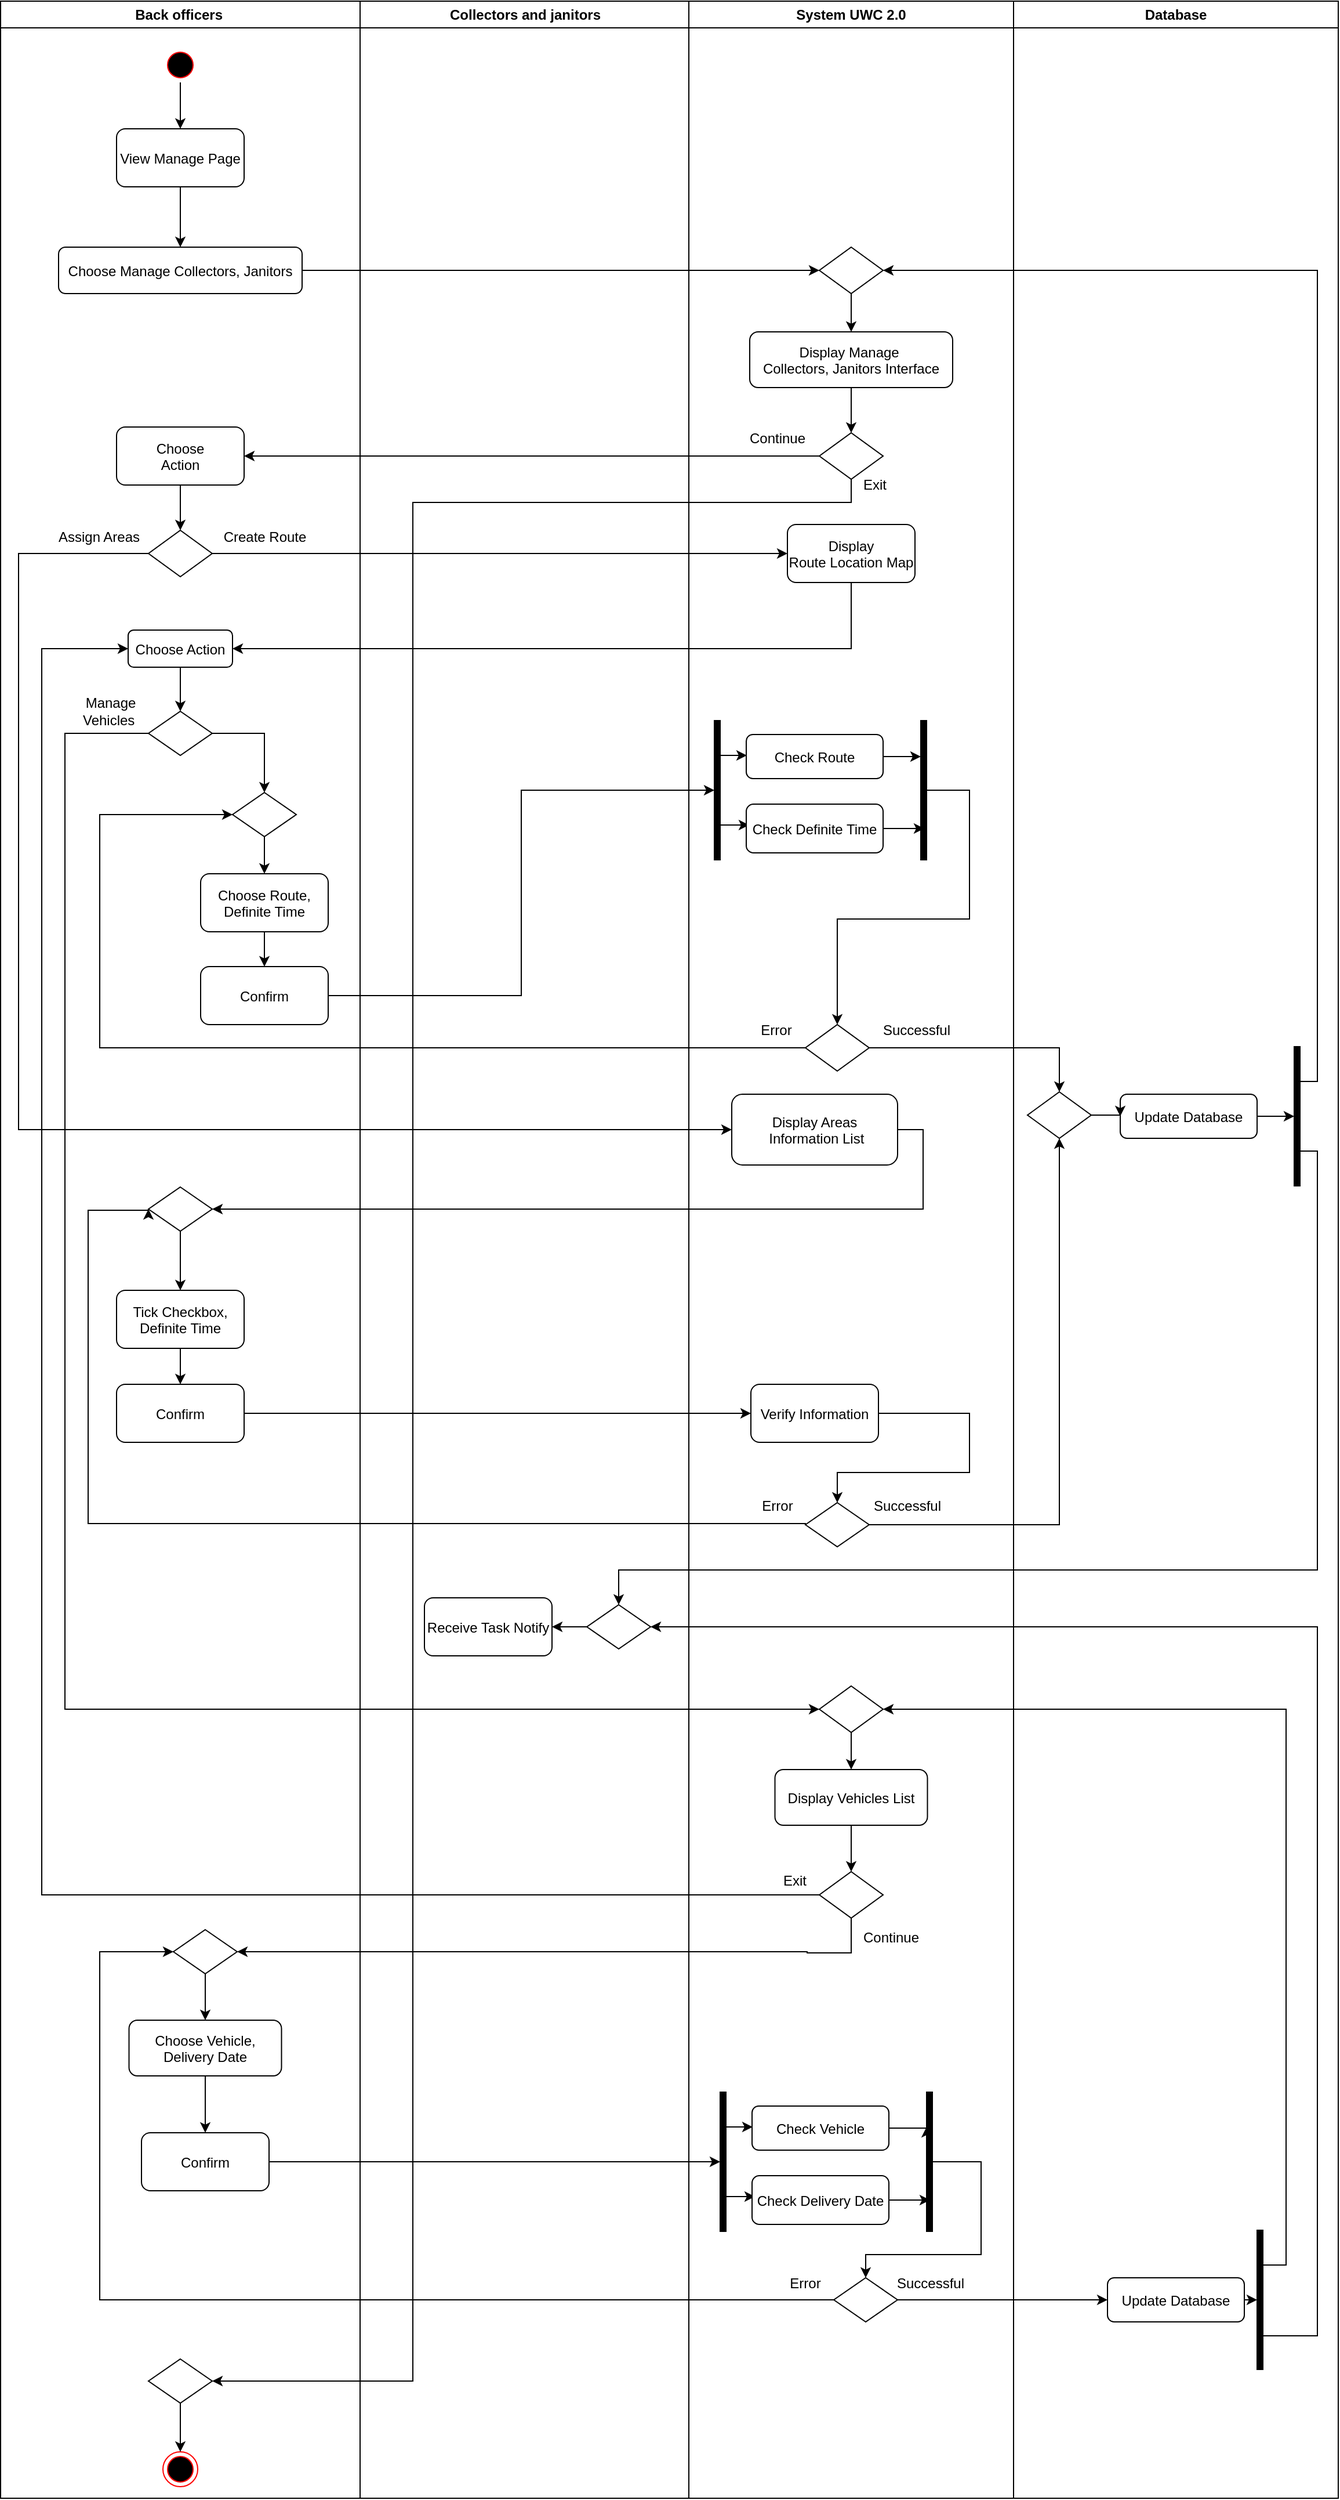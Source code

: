 <mxfile version="20.5.3" type="github">
  <diagram name="Page-1" id="e7e014a7-5840-1c2e-5031-d8a46d1fe8dd">
    <mxGraphModel dx="1354" dy="726" grid="1" gridSize="10" guides="1" tooltips="1" connect="1" arrows="1" fold="1" page="1" pageScale="1" pageWidth="1169" pageHeight="826" background="none" math="0" shadow="0">
      <root>
        <mxCell id="0" />
        <mxCell id="1" parent="0" />
        <mxCell id="2" value="Back officers " style="swimlane;whiteSpace=wrap" parent="1" vertex="1">
          <mxGeometry x="134.5" y="128" width="310" height="2152" as="geometry" />
        </mxCell>
        <mxCell id="rlBSqn4vm4IBlQh9q27B-58" style="edgeStyle=orthogonalEdgeStyle;rounded=0;orthogonalLoop=1;jettySize=auto;html=1;exitX=0.5;exitY=1;exitDx=0;exitDy=0;entryX=0.5;entryY=0;entryDx=0;entryDy=0;" parent="2" source="5" target="7" edge="1">
          <mxGeometry relative="1" as="geometry" />
        </mxCell>
        <mxCell id="5" value="" style="ellipse;shape=startState;fillColor=#000000;strokeColor=#ff0000;" parent="2" vertex="1">
          <mxGeometry x="140" y="40" width="30" height="30" as="geometry" />
        </mxCell>
        <mxCell id="rlBSqn4vm4IBlQh9q27B-235" style="edgeStyle=orthogonalEdgeStyle;rounded=0;orthogonalLoop=1;jettySize=auto;html=1;exitX=0.5;exitY=1;exitDx=0;exitDy=0;" parent="2" source="7" target="rlBSqn4vm4IBlQh9q27B-234" edge="1">
          <mxGeometry relative="1" as="geometry" />
        </mxCell>
        <mxCell id="7" value="View Manage Page" style="fontStyle=0;rounded=1;" parent="2" vertex="1">
          <mxGeometry x="100" y="110" width="110" height="50" as="geometry" />
        </mxCell>
        <mxCell id="rlBSqn4vm4IBlQh9q27B-78" style="edgeStyle=orthogonalEdgeStyle;rounded=0;orthogonalLoop=1;jettySize=auto;html=1;exitX=0.5;exitY=1;exitDx=0;exitDy=0;entryX=0.5;entryY=0;entryDx=0;entryDy=0;" parent="2" source="rlBSqn4vm4IBlQh9q27B-71" target="rlBSqn4vm4IBlQh9q27B-77" edge="1">
          <mxGeometry relative="1" as="geometry" />
        </mxCell>
        <mxCell id="rlBSqn4vm4IBlQh9q27B-71" value="Choose&#xa;Action" style="rounded=1;" parent="2" vertex="1">
          <mxGeometry x="100" y="367" width="110" height="50" as="geometry" />
        </mxCell>
        <mxCell id="rlBSqn4vm4IBlQh9q27B-77" value="" style="rhombus;" parent="2" vertex="1">
          <mxGeometry x="127.5" y="456" width="55" height="40" as="geometry" />
        </mxCell>
        <mxCell id="rlBSqn4vm4IBlQh9q27B-200" style="edgeStyle=orthogonalEdgeStyle;rounded=0;orthogonalLoop=1;jettySize=auto;html=1;exitX=0.5;exitY=1;exitDx=0;exitDy=0;entryX=0.5;entryY=0;entryDx=0;entryDy=0;" parent="2" source="rlBSqn4vm4IBlQh9q27B-83" target="rlBSqn4vm4IBlQh9q27B-196" edge="1">
          <mxGeometry relative="1" as="geometry" />
        </mxCell>
        <mxCell id="rlBSqn4vm4IBlQh9q27B-83" value="Choose Route, &#xa;Definite Time" style="rounded=1;" parent="2" vertex="1">
          <mxGeometry x="172.5" y="752" width="110" height="50" as="geometry" />
        </mxCell>
        <mxCell id="rlBSqn4vm4IBlQh9q27B-163" value="Assign Areas" style="text;html=1;align=center;verticalAlign=middle;resizable=0;points=[];autosize=1;strokeColor=none;fillColor=none;" parent="2" vertex="1">
          <mxGeometry x="39" y="447" width="90" height="30" as="geometry" />
        </mxCell>
        <mxCell id="rlBSqn4vm4IBlQh9q27B-166" style="edgeStyle=orthogonalEdgeStyle;rounded=0;orthogonalLoop=1;jettySize=auto;html=1;exitX=0.5;exitY=1;exitDx=0;exitDy=0;entryX=0.5;entryY=0;entryDx=0;entryDy=0;" parent="2" source="rlBSqn4vm4IBlQh9q27B-165" target="rlBSqn4vm4IBlQh9q27B-83" edge="1">
          <mxGeometry relative="1" as="geometry" />
        </mxCell>
        <mxCell id="rlBSqn4vm4IBlQh9q27B-165" value="" style="rhombus;" parent="2" vertex="1">
          <mxGeometry x="200" y="682" width="55" height="38" as="geometry" />
        </mxCell>
        <mxCell id="rlBSqn4vm4IBlQh9q27B-194" style="edgeStyle=orthogonalEdgeStyle;rounded=0;orthogonalLoop=1;jettySize=auto;html=1;exitX=0.5;exitY=1;exitDx=0;exitDy=0;entryX=0.5;entryY=0;entryDx=0;entryDy=0;" parent="2" source="rlBSqn4vm4IBlQh9q27B-180" target="rlBSqn4vm4IBlQh9q27B-193" edge="1">
          <mxGeometry relative="1" as="geometry" />
        </mxCell>
        <mxCell id="rlBSqn4vm4IBlQh9q27B-180" value="Tick Checkbox,&#xa;Definite Time" style="rounded=1;" parent="2" vertex="1">
          <mxGeometry x="100" y="1111" width="110" height="50" as="geometry" />
        </mxCell>
        <mxCell id="rlBSqn4vm4IBlQh9q27B-192" style="edgeStyle=orthogonalEdgeStyle;rounded=0;orthogonalLoop=1;jettySize=auto;html=1;exitX=0.5;exitY=1;exitDx=0;exitDy=0;entryX=0.5;entryY=0;entryDx=0;entryDy=0;" parent="2" source="rlBSqn4vm4IBlQh9q27B-188" target="rlBSqn4vm4IBlQh9q27B-180" edge="1">
          <mxGeometry relative="1" as="geometry" />
        </mxCell>
        <mxCell id="rlBSqn4vm4IBlQh9q27B-188" value="" style="rhombus;" parent="2" vertex="1">
          <mxGeometry x="127.5" y="1022" width="55" height="38" as="geometry" />
        </mxCell>
        <mxCell id="rlBSqn4vm4IBlQh9q27B-82" value="Create Route" style="text;html=1;align=center;verticalAlign=middle;resizable=0;points=[];autosize=1;strokeColor=none;fillColor=none;" parent="2" vertex="1">
          <mxGeometry x="182.5" y="447" width="90" height="30" as="geometry" />
        </mxCell>
        <mxCell id="rlBSqn4vm4IBlQh9q27B-193" value="Confirm" style="rounded=1;" parent="2" vertex="1">
          <mxGeometry x="100" y="1192" width="110" height="50" as="geometry" />
        </mxCell>
        <mxCell id="rlBSqn4vm4IBlQh9q27B-196" value="Confirm" style="rounded=1;" parent="2" vertex="1">
          <mxGeometry x="172.5" y="832" width="110" height="50" as="geometry" />
        </mxCell>
        <mxCell id="rlBSqn4vm4IBlQh9q27B-234" value="Choose Manage Collectors, Janitors" style="fontStyle=0;rounded=1;strokeColor=#000000;fillColor=#FFFFFF;align=center;" parent="2" vertex="1">
          <mxGeometry x="50" y="212" width="210" height="40" as="geometry" />
        </mxCell>
        <mxCell id="rlBSqn4vm4IBlQh9q27B-249" value="&amp;nbsp;Manage&amp;nbsp;&lt;br style=&quot;padding: 0px; margin: 0px;&quot;&gt;Vehicles&amp;nbsp;" style="text;html=1;align=center;verticalAlign=middle;resizable=0;points=[];autosize=1;strokeColor=none;fillColor=none;" parent="2" vertex="1">
          <mxGeometry x="59" y="592" width="70" height="40" as="geometry" />
        </mxCell>
        <mxCell id="rlBSqn4vm4IBlQh9q27B-261" style="edgeStyle=orthogonalEdgeStyle;rounded=0;orthogonalLoop=1;jettySize=auto;html=1;exitX=0.5;exitY=1;exitDx=0;exitDy=0;entryX=0.5;entryY=0;entryDx=0;entryDy=0;" parent="2" source="rlBSqn4vm4IBlQh9q27B-259" target="rlBSqn4vm4IBlQh9q27B-262" edge="1">
          <mxGeometry relative="1" as="geometry">
            <mxPoint x="166.962" y="1893.027" as="targetPoint" />
          </mxGeometry>
        </mxCell>
        <mxCell id="rlBSqn4vm4IBlQh9q27B-259" value="" style="rhombus;" parent="2" vertex="1">
          <mxGeometry x="149" y="1662" width="55" height="38" as="geometry" />
        </mxCell>
        <mxCell id="rlBSqn4vm4IBlQh9q27B-262" value="Choose Vehicle, &#xa;Delivery Date" style="rounded=1;strokeColor=#000000;fillColor=#FFFFFF;" parent="2" vertex="1">
          <mxGeometry x="110.75" y="1740" width="131.5" height="48" as="geometry" />
        </mxCell>
        <mxCell id="rlBSqn4vm4IBlQh9q27B-45" value="" style="ellipse;shape=endState;fillColor=#000000;strokeColor=#ff0000" parent="2" vertex="1">
          <mxGeometry x="140" y="2112" width="30" height="30" as="geometry" />
        </mxCell>
        <mxCell id="rlBSqn4vm4IBlQh9q27B-294" style="edgeStyle=orthogonalEdgeStyle;rounded=0;orthogonalLoop=1;jettySize=auto;html=1;exitX=0.5;exitY=1;exitDx=0;exitDy=0;entryX=0.5;entryY=0;entryDx=0;entryDy=0;" parent="2" source="rlBSqn4vm4IBlQh9q27B-291" target="rlBSqn4vm4IBlQh9q27B-45" edge="1">
          <mxGeometry relative="1" as="geometry" />
        </mxCell>
        <mxCell id="rlBSqn4vm4IBlQh9q27B-291" value="" style="rhombus;" parent="2" vertex="1">
          <mxGeometry x="127.5" y="2032" width="55" height="38" as="geometry" />
        </mxCell>
        <mxCell id="nLFvgQ4g275rdtvkvqvI-38" value="Confirm" style="rounded=1;" parent="2" vertex="1">
          <mxGeometry x="121.5" y="1837" width="110" height="50" as="geometry" />
        </mxCell>
        <mxCell id="nLFvgQ4g275rdtvkvqvI-39" value="" style="endArrow=classic;html=1;exitX=0.5;exitY=1;exitDx=0;exitDy=0;entryX=0.5;entryY=0;entryDx=0;entryDy=0;" parent="2" source="rlBSqn4vm4IBlQh9q27B-262" target="nLFvgQ4g275rdtvkvqvI-38" edge="1">
          <mxGeometry width="50" height="50" relative="1" as="geometry">
            <mxPoint x="565.5" y="1832" as="sourcePoint" />
            <mxPoint x="615.5" y="1782" as="targetPoint" />
          </mxGeometry>
        </mxCell>
        <mxCell id="c1iucTl4LM4oRWv0uUaR-33" value="Choose Action" style="rounded=1;" vertex="1" parent="2">
          <mxGeometry x="110" y="542" width="90" height="32" as="geometry" />
        </mxCell>
        <mxCell id="c1iucTl4LM4oRWv0uUaR-34" value="" style="rhombus;" vertex="1" parent="2">
          <mxGeometry x="127.5" y="612" width="55" height="38" as="geometry" />
        </mxCell>
        <mxCell id="c1iucTl4LM4oRWv0uUaR-35" style="edgeStyle=orthogonalEdgeStyle;rounded=0;orthogonalLoop=1;jettySize=auto;html=1;exitX=0.5;exitY=1;exitDx=0;exitDy=0;entryX=0.5;entryY=0;entryDx=0;entryDy=0;" edge="1" parent="2" source="c1iucTl4LM4oRWv0uUaR-33" target="c1iucTl4LM4oRWv0uUaR-34">
          <mxGeometry relative="1" as="geometry">
            <mxPoint x="743.5" y="511" as="sourcePoint" />
            <mxPoint x="210" y="558.0" as="targetPoint" />
          </mxGeometry>
        </mxCell>
        <mxCell id="c1iucTl4LM4oRWv0uUaR-36" style="edgeStyle=orthogonalEdgeStyle;rounded=0;orthogonalLoop=1;jettySize=auto;html=1;exitX=1;exitY=0.5;exitDx=0;exitDy=0;entryX=0.5;entryY=0;entryDx=0;entryDy=0;" edge="1" parent="2" source="c1iucTl4LM4oRWv0uUaR-34" target="rlBSqn4vm4IBlQh9q27B-165">
          <mxGeometry relative="1" as="geometry">
            <mxPoint x="165" y="574.0" as="sourcePoint" />
            <mxPoint x="165" y="622" as="targetPoint" />
            <Array as="points">
              <mxPoint x="228" y="631" />
            </Array>
          </mxGeometry>
        </mxCell>
        <mxCell id="3" value="Collectors and janitors" style="swimlane;whiteSpace=wrap;startSize=23;" parent="1" vertex="1">
          <mxGeometry x="444.5" y="128" width="283.5" height="2152" as="geometry" />
        </mxCell>
        <mxCell id="rlBSqn4vm4IBlQh9q27B-186" value="Receive Task Notify" style="rounded=1;" parent="3" vertex="1">
          <mxGeometry x="55.5" y="1376" width="110" height="50" as="geometry" />
        </mxCell>
        <mxCell id="rlBSqn4vm4IBlQh9q27B-288" style="edgeStyle=orthogonalEdgeStyle;rounded=0;orthogonalLoop=1;jettySize=auto;html=1;exitX=0;exitY=0.5;exitDx=0;exitDy=0;entryX=1;entryY=0.5;entryDx=0;entryDy=0;" parent="3" source="rlBSqn4vm4IBlQh9q27B-285" target="rlBSqn4vm4IBlQh9q27B-186" edge="1">
          <mxGeometry relative="1" as="geometry" />
        </mxCell>
        <mxCell id="rlBSqn4vm4IBlQh9q27B-285" value="" style="rhombus;" parent="3" vertex="1">
          <mxGeometry x="195.5" y="1382" width="55" height="38" as="geometry" />
        </mxCell>
        <mxCell id="4" value="System UWC 2.0" style="swimlane;whiteSpace=wrap;startSize=23;" parent="1" vertex="1">
          <mxGeometry x="728" y="128" width="280" height="2152" as="geometry">
            <mxRectangle x="724.5" y="128" width="90" height="30" as="alternateBounds" />
          </mxGeometry>
        </mxCell>
        <mxCell id="rlBSqn4vm4IBlQh9q27B-53" style="edgeStyle=orthogonalEdgeStyle;rounded=0;orthogonalLoop=1;jettySize=auto;html=1;exitX=0.5;exitY=1;exitDx=0;exitDy=0;entryX=0.5;entryY=0;entryDx=0;entryDy=0;" parent="4" source="21" target="33" edge="1">
          <mxGeometry relative="1" as="geometry">
            <mxPoint x="162" y="202" as="targetPoint" />
          </mxGeometry>
        </mxCell>
        <mxCell id="21" value="" style="rhombus;" parent="4" vertex="1">
          <mxGeometry x="112.5" y="212" width="55" height="40" as="geometry" />
        </mxCell>
        <mxCell id="rlBSqn4vm4IBlQh9q27B-55" style="edgeStyle=orthogonalEdgeStyle;rounded=0;orthogonalLoop=1;jettySize=auto;html=1;exitX=0.5;exitY=1;exitDx=0;exitDy=0;entryX=0.5;entryY=0;entryDx=0;entryDy=0;" parent="4" source="33" target="rlBSqn4vm4IBlQh9q27B-52" edge="1">
          <mxGeometry relative="1" as="geometry">
            <mxPoint x="222" y="362" as="targetPoint" />
          </mxGeometry>
        </mxCell>
        <mxCell id="rlBSqn4vm4IBlQh9q27B-52" value="" style="rhombus;" parent="4" vertex="1">
          <mxGeometry x="112.5" y="372" width="55" height="40" as="geometry" />
        </mxCell>
        <mxCell id="rlBSqn4vm4IBlQh9q27B-79" value="Display &#xa;Route Location Map" style="rounded=1;" parent="4" vertex="1">
          <mxGeometry x="85" y="451" width="110" height="50" as="geometry" />
        </mxCell>
        <mxCell id="rlBSqn4vm4IBlQh9q27B-91" value="" style="rhombus;" parent="4" vertex="1">
          <mxGeometry x="100.5" y="882" width="55" height="40" as="geometry" />
        </mxCell>
        <mxCell id="rlBSqn4vm4IBlQh9q27B-111" style="edgeStyle=orthogonalEdgeStyle;rounded=0;orthogonalLoop=1;jettySize=auto;html=1;exitX=1;exitY=0.75;exitDx=0;exitDy=0;" parent="4" source="rlBSqn4vm4IBlQh9q27B-92" edge="1">
          <mxGeometry relative="1" as="geometry">
            <mxPoint x="52" y="710" as="targetPoint" />
          </mxGeometry>
        </mxCell>
        <mxCell id="rlBSqn4vm4IBlQh9q27B-115" style="edgeStyle=orthogonalEdgeStyle;rounded=0;orthogonalLoop=1;jettySize=auto;html=1;exitX=0;exitY=0.25;exitDx=0;exitDy=0;" parent="4" source="rlBSqn4vm4IBlQh9q27B-92" edge="1">
          <mxGeometry relative="1" as="geometry">
            <mxPoint x="50" y="650" as="targetPoint" />
          </mxGeometry>
        </mxCell>
        <mxCell id="rlBSqn4vm4IBlQh9q27B-92" value="" style="whiteSpace=wrap;strokeColor=#000000;fillColor=#000000;" parent="4" vertex="1">
          <mxGeometry x="22" y="620" width="5" height="120" as="geometry" />
        </mxCell>
        <mxCell id="rlBSqn4vm4IBlQh9q27B-133" style="edgeStyle=orthogonalEdgeStyle;rounded=0;orthogonalLoop=1;jettySize=auto;html=1;exitX=1;exitY=0.5;exitDx=0;exitDy=0;entryX=0;entryY=0.25;entryDx=0;entryDy=0;" parent="4" source="rlBSqn4vm4IBlQh9q27B-96" target="rlBSqn4vm4IBlQh9q27B-132" edge="1">
          <mxGeometry relative="1" as="geometry" />
        </mxCell>
        <mxCell id="rlBSqn4vm4IBlQh9q27B-96" value="Check Route" style="rounded=1;" parent="4" vertex="1">
          <mxGeometry x="49.5" y="632" width="118" height="38" as="geometry" />
        </mxCell>
        <mxCell id="rlBSqn4vm4IBlQh9q27B-139" style="edgeStyle=none;rounded=0;orthogonalLoop=1;jettySize=auto;html=1;exitX=1;exitY=0.5;exitDx=0;exitDy=0;" parent="4" source="rlBSqn4vm4IBlQh9q27B-97" edge="1">
          <mxGeometry relative="1" as="geometry">
            <mxPoint x="133" y="713" as="targetPoint" />
          </mxGeometry>
        </mxCell>
        <mxCell id="rlBSqn4vm4IBlQh9q27B-141" style="edgeStyle=none;rounded=0;orthogonalLoop=1;jettySize=auto;html=1;exitX=1;exitY=0.5;exitDx=0;exitDy=0;" parent="4" source="rlBSqn4vm4IBlQh9q27B-97" edge="1">
          <mxGeometry relative="1" as="geometry">
            <mxPoint x="123" y="713" as="targetPoint" />
          </mxGeometry>
        </mxCell>
        <mxCell id="rlBSqn4vm4IBlQh9q27B-143" style="edgeStyle=none;rounded=0;orthogonalLoop=1;jettySize=auto;html=1;exitX=1;exitY=0.5;exitDx=0;exitDy=0;" parent="4" source="rlBSqn4vm4IBlQh9q27B-97" edge="1">
          <mxGeometry relative="1" as="geometry">
            <mxPoint x="133" y="713" as="targetPoint" />
          </mxGeometry>
        </mxCell>
        <mxCell id="rlBSqn4vm4IBlQh9q27B-144" style="edgeStyle=none;rounded=0;orthogonalLoop=1;jettySize=auto;html=1;exitX=1;exitY=0.5;exitDx=0;exitDy=0;" parent="4" source="rlBSqn4vm4IBlQh9q27B-97" edge="1">
          <mxGeometry relative="1" as="geometry">
            <mxPoint x="203" y="713" as="targetPoint" />
          </mxGeometry>
        </mxCell>
        <mxCell id="rlBSqn4vm4IBlQh9q27B-97" value="Check Definite Time" style="rounded=1;" parent="4" vertex="1">
          <mxGeometry x="49.5" y="692" width="118" height="42" as="geometry" />
        </mxCell>
        <mxCell id="rlBSqn4vm4IBlQh9q27B-145" style="edgeStyle=orthogonalEdgeStyle;rounded=0;orthogonalLoop=1;jettySize=auto;html=1;exitX=1;exitY=0.5;exitDx=0;exitDy=0;entryX=0.5;entryY=0;entryDx=0;entryDy=0;" parent="4" source="rlBSqn4vm4IBlQh9q27B-132" target="rlBSqn4vm4IBlQh9q27B-91" edge="1">
          <mxGeometry relative="1" as="geometry">
            <Array as="points">
              <mxPoint x="242" y="680" />
              <mxPoint x="242" y="791" />
              <mxPoint x="128" y="791" />
            </Array>
          </mxGeometry>
        </mxCell>
        <mxCell id="rlBSqn4vm4IBlQh9q27B-132" value="" style="whiteSpace=wrap;strokeColor=#000000;fillColor=#000000;" parent="4" vertex="1">
          <mxGeometry x="200" y="620" width="5" height="120" as="geometry" />
        </mxCell>
        <mxCell id="rlBSqn4vm4IBlQh9q27B-172" value="Display Areas&#xa; Information List" style="rounded=1;" parent="4" vertex="1">
          <mxGeometry x="37" y="942" width="143" height="61" as="geometry" />
        </mxCell>
        <mxCell id="rlBSqn4vm4IBlQh9q27B-205" style="edgeStyle=orthogonalEdgeStyle;rounded=0;orthogonalLoop=1;jettySize=auto;html=1;exitX=1;exitY=0.5;exitDx=0;exitDy=0;entryX=0.5;entryY=0;entryDx=0;entryDy=0;" parent="4" source="rlBSqn4vm4IBlQh9q27B-201" target="rlBSqn4vm4IBlQh9q27B-203" edge="1">
          <mxGeometry relative="1" as="geometry">
            <Array as="points">
              <mxPoint x="242" y="1217" />
              <mxPoint x="242" y="1268" />
              <mxPoint x="128" y="1268" />
            </Array>
          </mxGeometry>
        </mxCell>
        <mxCell id="rlBSqn4vm4IBlQh9q27B-201" value="Verify Information" style="rounded=1;strokeColor=#000000;fillColor=#FFFFFF;" parent="4" vertex="1">
          <mxGeometry x="53.5" y="1192" width="110" height="50" as="geometry" />
        </mxCell>
        <mxCell id="rlBSqn4vm4IBlQh9q27B-203" value="" style="rhombus;" parent="4" vertex="1">
          <mxGeometry x="100.5" y="1294" width="55" height="38" as="geometry" />
        </mxCell>
        <mxCell id="rlBSqn4vm4IBlQh9q27B-207" value="Error" style="text;html=1;align=center;verticalAlign=middle;resizable=0;points=[];autosize=1;strokeColor=none;fillColor=none;" parent="4" vertex="1">
          <mxGeometry x="50.5" y="1282" width="50" height="30" as="geometry" />
        </mxCell>
        <mxCell id="rlBSqn4vm4IBlQh9q27B-211" value="Successful" style="text;html=1;align=center;verticalAlign=middle;resizable=0;points=[];autosize=1;strokeColor=none;fillColor=none;" parent="4" vertex="1">
          <mxGeometry x="147.5" y="1282" width="80" height="30" as="geometry" />
        </mxCell>
        <mxCell id="rlBSqn4vm4IBlQh9q27B-238" value="" style="rhombus;" parent="4" vertex="1">
          <mxGeometry x="112.5" y="1452" width="55" height="40" as="geometry" />
        </mxCell>
        <mxCell id="rlBSqn4vm4IBlQh9q27B-247" style="edgeStyle=orthogonalEdgeStyle;rounded=0;orthogonalLoop=1;jettySize=auto;html=1;exitX=0.5;exitY=1;exitDx=0;exitDy=0;entryX=0.5;entryY=0;entryDx=0;entryDy=0;" parent="4" source="rlBSqn4vm4IBlQh9q27B-255" target="rlBSqn4vm4IBlQh9q27B-245" edge="1">
          <mxGeometry relative="1" as="geometry">
            <mxPoint x="242" y="1562" as="targetPoint" />
            <mxPoint x="140" y="1560" as="sourcePoint" />
          </mxGeometry>
        </mxCell>
        <mxCell id="rlBSqn4vm4IBlQh9q27B-245" value="" style="rhombus;" parent="4" vertex="1">
          <mxGeometry x="112.5" y="1612" width="55" height="40" as="geometry" />
        </mxCell>
        <mxCell id="rlBSqn4vm4IBlQh9q27B-255" value="Display Vehicles List" style="rounded=1;strokeColor=#000000;fillColor=#FFFFFF;" parent="4" vertex="1">
          <mxGeometry x="74.25" y="1524" width="131.5" height="48" as="geometry" />
        </mxCell>
        <mxCell id="rlBSqn4vm4IBlQh9q27B-263" style="edgeStyle=orthogonalEdgeStyle;rounded=0;orthogonalLoop=1;jettySize=auto;html=1;exitX=1;exitY=0.75;exitDx=0;exitDy=0;" parent="4" source="rlBSqn4vm4IBlQh9q27B-265" edge="1">
          <mxGeometry relative="1" as="geometry">
            <mxPoint x="57" y="1892" as="targetPoint" />
          </mxGeometry>
        </mxCell>
        <mxCell id="rlBSqn4vm4IBlQh9q27B-264" style="edgeStyle=orthogonalEdgeStyle;rounded=0;orthogonalLoop=1;jettySize=auto;html=1;exitX=0;exitY=0.25;exitDx=0;exitDy=0;" parent="4" source="rlBSqn4vm4IBlQh9q27B-265" edge="1">
          <mxGeometry relative="1" as="geometry">
            <mxPoint x="55" y="1832" as="targetPoint" />
          </mxGeometry>
        </mxCell>
        <mxCell id="rlBSqn4vm4IBlQh9q27B-265" value="" style="whiteSpace=wrap;strokeColor=#000000;fillColor=#000000;" parent="4" vertex="1">
          <mxGeometry x="27" y="1802" width="5" height="120" as="geometry" />
        </mxCell>
        <mxCell id="rlBSqn4vm4IBlQh9q27B-267" value="Check Vehicle" style="rounded=1;" parent="4" vertex="1">
          <mxGeometry x="54.5" y="1814" width="118" height="38" as="geometry" />
        </mxCell>
        <mxCell id="rlBSqn4vm4IBlQh9q27B-268" style="edgeStyle=none;rounded=0;orthogonalLoop=1;jettySize=auto;html=1;exitX=1;exitY=0.5;exitDx=0;exitDy=0;" parent="4" source="rlBSqn4vm4IBlQh9q27B-272" edge="1">
          <mxGeometry relative="1" as="geometry">
            <mxPoint x="138" y="1895" as="targetPoint" />
          </mxGeometry>
        </mxCell>
        <mxCell id="rlBSqn4vm4IBlQh9q27B-269" style="edgeStyle=none;rounded=0;orthogonalLoop=1;jettySize=auto;html=1;exitX=1;exitY=0.5;exitDx=0;exitDy=0;" parent="4" source="rlBSqn4vm4IBlQh9q27B-272" edge="1">
          <mxGeometry relative="1" as="geometry">
            <mxPoint x="128" y="1895" as="targetPoint" />
          </mxGeometry>
        </mxCell>
        <mxCell id="rlBSqn4vm4IBlQh9q27B-270" style="edgeStyle=none;rounded=0;orthogonalLoop=1;jettySize=auto;html=1;exitX=1;exitY=0.5;exitDx=0;exitDy=0;" parent="4" source="rlBSqn4vm4IBlQh9q27B-272" edge="1">
          <mxGeometry relative="1" as="geometry">
            <mxPoint x="138" y="1895" as="targetPoint" />
          </mxGeometry>
        </mxCell>
        <mxCell id="rlBSqn4vm4IBlQh9q27B-271" style="edgeStyle=none;rounded=0;orthogonalLoop=1;jettySize=auto;html=1;exitX=1;exitY=0.5;exitDx=0;exitDy=0;" parent="4" source="rlBSqn4vm4IBlQh9q27B-272" edge="1">
          <mxGeometry relative="1" as="geometry">
            <mxPoint x="208" y="1895" as="targetPoint" />
          </mxGeometry>
        </mxCell>
        <mxCell id="rlBSqn4vm4IBlQh9q27B-272" value="Check Delivery Date" style="rounded=1;" parent="4" vertex="1">
          <mxGeometry x="54.5" y="1874" width="118" height="42" as="geometry" />
        </mxCell>
        <mxCell id="XdoykPWAol43YMfYIbr1-44" style="edgeStyle=orthogonalEdgeStyle;rounded=0;orthogonalLoop=1;jettySize=auto;html=1;exitX=1;exitY=0.5;exitDx=0;exitDy=0;entryX=0.5;entryY=0;entryDx=0;entryDy=0;" parent="4" source="rlBSqn4vm4IBlQh9q27B-273" target="rlBSqn4vm4IBlQh9q27B-275" edge="1">
          <mxGeometry relative="1" as="geometry">
            <Array as="points">
              <mxPoint x="252" y="1862" />
              <mxPoint x="252" y="1942" />
              <mxPoint x="153" y="1942" />
            </Array>
          </mxGeometry>
        </mxCell>
        <mxCell id="rlBSqn4vm4IBlQh9q27B-273" value="" style="whiteSpace=wrap;strokeColor=#000000;fillColor=#000000;" parent="4" vertex="1">
          <mxGeometry x="205" y="1802" width="5" height="120" as="geometry" />
        </mxCell>
        <mxCell id="rlBSqn4vm4IBlQh9q27B-266" style="edgeStyle=orthogonalEdgeStyle;rounded=0;orthogonalLoop=1;jettySize=auto;html=1;exitX=1;exitY=0.5;exitDx=0;exitDy=0;entryX=0;entryY=0.25;entryDx=0;entryDy=0;" parent="4" source="rlBSqn4vm4IBlQh9q27B-267" target="rlBSqn4vm4IBlQh9q27B-273" edge="1">
          <mxGeometry relative="1" as="geometry" />
        </mxCell>
        <mxCell id="rlBSqn4vm4IBlQh9q27B-275" value="" style="rhombus;" parent="4" vertex="1">
          <mxGeometry x="125" y="1962" width="55" height="38" as="geometry" />
        </mxCell>
        <mxCell id="rlBSqn4vm4IBlQh9q27B-185" value="Successful" style="text;html=1;align=center;verticalAlign=middle;resizable=0;points=[];autosize=1;strokeColor=none;fillColor=none;" parent="4" vertex="1">
          <mxGeometry x="155.5" y="872" width="80" height="30" as="geometry" />
        </mxCell>
        <mxCell id="rlBSqn4vm4IBlQh9q27B-159" value="Error" style="text;html=1;align=center;verticalAlign=middle;resizable=0;points=[];autosize=1;strokeColor=none;fillColor=none;" parent="4" vertex="1">
          <mxGeometry x="49.5" y="872" width="50" height="30" as="geometry" />
        </mxCell>
        <mxCell id="rlBSqn4vm4IBlQh9q27B-302" value="Successful" style="text;html=1;align=center;verticalAlign=middle;resizable=0;points=[];autosize=1;strokeColor=none;fillColor=none;" parent="4" vertex="1">
          <mxGeometry x="167.5" y="1952" width="80" height="30" as="geometry" />
        </mxCell>
        <mxCell id="rlBSqn4vm4IBlQh9q27B-278" value="Error" style="text;html=1;align=center;verticalAlign=middle;resizable=0;points=[];autosize=1;strokeColor=none;fillColor=none;" parent="4" vertex="1">
          <mxGeometry x="75" y="1952" width="50" height="30" as="geometry" />
        </mxCell>
        <mxCell id="33" value="Display Manage &#xa;Collectors, Janitors Interface" style="rounded=1;" parent="4" vertex="1">
          <mxGeometry x="52.5" y="285" width="175" height="48" as="geometry" />
        </mxCell>
        <mxCell id="rlBSqn4vm4IBlQh9q27B-56" value="Continue" style="text;html=1;align=center;verticalAlign=middle;resizable=0;points=[];autosize=1;strokeColor=none;fillColor=none;" parent="4" vertex="1">
          <mxGeometry x="40.5" y="362" width="70" height="30" as="geometry" />
        </mxCell>
        <mxCell id="rlBSqn4vm4IBlQh9q27B-296" value="Exit" style="text;html=1;align=center;verticalAlign=middle;resizable=0;points=[];autosize=1;strokeColor=none;fillColor=none;" parent="4" vertex="1">
          <mxGeometry x="140" y="402" width="40" height="30" as="geometry" />
        </mxCell>
        <mxCell id="nLFvgQ4g275rdtvkvqvI-37" value="" style="endArrow=classic;html=1;exitX=0.5;exitY=1;exitDx=0;exitDy=0;entryX=0.5;entryY=0;entryDx=0;entryDy=0;" parent="4" source="rlBSqn4vm4IBlQh9q27B-238" target="rlBSqn4vm4IBlQh9q27B-255" edge="1">
          <mxGeometry width="50" height="50" relative="1" as="geometry">
            <mxPoint x="-28" y="1462" as="sourcePoint" />
            <mxPoint x="140" y="1512" as="targetPoint" />
          </mxGeometry>
        </mxCell>
        <mxCell id="rlBSqn4vm4IBlQh9q27B-248" value="Continue" style="text;html=1;align=center;verticalAlign=middle;resizable=0;points=[];autosize=1;strokeColor=none;fillColor=none;" parent="4" vertex="1">
          <mxGeometry x="139" y="1654" width="70" height="30" as="geometry" />
        </mxCell>
        <mxCell id="rlBSqn4vm4IBlQh9q27B-293" value="Exit" style="text;html=1;align=center;verticalAlign=middle;resizable=0;points=[];autosize=1;strokeColor=none;fillColor=none;" parent="4" vertex="1">
          <mxGeometry x="70.5" y="1605" width="40" height="30" as="geometry" />
        </mxCell>
        <mxCell id="rlBSqn4vm4IBlQh9q27B-41" value="Database" style="swimlane;whiteSpace=wrap;startSize=23;" parent="1" vertex="1">
          <mxGeometry x="1008" y="128" width="280" height="2152" as="geometry">
            <mxRectangle x="724.5" y="128" width="90" height="30" as="alternateBounds" />
          </mxGeometry>
        </mxCell>
        <mxCell id="rlBSqn4vm4IBlQh9q27B-218" style="edgeStyle=orthogonalEdgeStyle;rounded=0;orthogonalLoop=1;jettySize=auto;html=1;exitX=1;exitY=0.5;exitDx=0;exitDy=0;entryX=0;entryY=0.5;entryDx=0;entryDy=0;" parent="rlBSqn4vm4IBlQh9q27B-41" source="rlBSqn4vm4IBlQh9q27B-184" target="rlBSqn4vm4IBlQh9q27B-215" edge="1">
          <mxGeometry relative="1" as="geometry" />
        </mxCell>
        <mxCell id="rlBSqn4vm4IBlQh9q27B-184" value="Update Database" style="rounded=1;" parent="rlBSqn4vm4IBlQh9q27B-41" vertex="1">
          <mxGeometry x="92" y="942" width="118" height="38" as="geometry" />
        </mxCell>
        <mxCell id="rlBSqn4vm4IBlQh9q27B-212" style="edgeStyle=orthogonalEdgeStyle;rounded=0;orthogonalLoop=1;jettySize=auto;html=1;exitX=1;exitY=0.5;exitDx=0;exitDy=0;entryX=0;entryY=0.5;entryDx=0;entryDy=0;" parent="rlBSqn4vm4IBlQh9q27B-41" source="rlBSqn4vm4IBlQh9q27B-208" target="rlBSqn4vm4IBlQh9q27B-184" edge="1">
          <mxGeometry relative="1" as="geometry" />
        </mxCell>
        <mxCell id="rlBSqn4vm4IBlQh9q27B-208" value="" style="rhombus;" parent="rlBSqn4vm4IBlQh9q27B-41" vertex="1">
          <mxGeometry x="12" y="940" width="55" height="40" as="geometry" />
        </mxCell>
        <mxCell id="rlBSqn4vm4IBlQh9q27B-215" value="" style="whiteSpace=wrap;strokeColor=#000000;fillColor=#000000;" parent="rlBSqn4vm4IBlQh9q27B-41" vertex="1">
          <mxGeometry x="242" y="901" width="5" height="120" as="geometry" />
        </mxCell>
        <mxCell id="rlBSqn4vm4IBlQh9q27B-282" style="edgeStyle=orthogonalEdgeStyle;rounded=0;orthogonalLoop=1;jettySize=auto;html=1;exitX=1;exitY=0.5;exitDx=0;exitDy=0;entryX=0;entryY=0.5;entryDx=0;entryDy=0;" parent="rlBSqn4vm4IBlQh9q27B-41" source="rlBSqn4vm4IBlQh9q27B-279" target="rlBSqn4vm4IBlQh9q27B-281" edge="1">
          <mxGeometry relative="1" as="geometry" />
        </mxCell>
        <mxCell id="rlBSqn4vm4IBlQh9q27B-279" value="Update Database" style="rounded=1;" parent="rlBSqn4vm4IBlQh9q27B-41" vertex="1">
          <mxGeometry x="81" y="1962" width="118" height="38" as="geometry" />
        </mxCell>
        <mxCell id="rlBSqn4vm4IBlQh9q27B-281" value="" style="whiteSpace=wrap;strokeColor=#000000;fillColor=#000000;" parent="rlBSqn4vm4IBlQh9q27B-41" vertex="1">
          <mxGeometry x="210" y="1921" width="5" height="120" as="geometry" />
        </mxCell>
        <mxCell id="rlBSqn4vm4IBlQh9q27B-72" style="edgeStyle=orthogonalEdgeStyle;rounded=0;orthogonalLoop=1;jettySize=auto;html=1;exitX=0;exitY=0.5;exitDx=0;exitDy=0;" parent="1" source="rlBSqn4vm4IBlQh9q27B-52" target="rlBSqn4vm4IBlQh9q27B-71" edge="1">
          <mxGeometry relative="1" as="geometry">
            <mxPoint x="750" y="540" as="sourcePoint" />
          </mxGeometry>
        </mxCell>
        <mxCell id="rlBSqn4vm4IBlQh9q27B-81" style="edgeStyle=orthogonalEdgeStyle;rounded=0;orthogonalLoop=1;jettySize=auto;html=1;exitX=1;exitY=0.5;exitDx=0;exitDy=0;entryX=0;entryY=0.5;entryDx=0;entryDy=0;" parent="1" source="rlBSqn4vm4IBlQh9q27B-77" target="rlBSqn4vm4IBlQh9q27B-79" edge="1">
          <mxGeometry relative="1" as="geometry">
            <mxPoint x="673.0" y="604.0" as="targetPoint" />
          </mxGeometry>
        </mxCell>
        <mxCell id="rlBSqn4vm4IBlQh9q27B-84" style="edgeStyle=orthogonalEdgeStyle;rounded=0;orthogonalLoop=1;jettySize=auto;html=1;exitX=0.5;exitY=1;exitDx=0;exitDy=0;entryX=1;entryY=0.5;entryDx=0;entryDy=0;" parent="1" source="rlBSqn4vm4IBlQh9q27B-79" target="c1iucTl4LM4oRWv0uUaR-33" edge="1">
          <mxGeometry relative="1" as="geometry">
            <mxPoint x="400" y="679" as="targetPoint" />
          </mxGeometry>
        </mxCell>
        <mxCell id="rlBSqn4vm4IBlQh9q27B-158" style="edgeStyle=orthogonalEdgeStyle;rounded=0;orthogonalLoop=1;jettySize=auto;html=1;exitX=0;exitY=0.5;exitDx=0;exitDy=0;entryX=0;entryY=0.5;entryDx=0;entryDy=0;" parent="1" source="rlBSqn4vm4IBlQh9q27B-91" target="rlBSqn4vm4IBlQh9q27B-165" edge="1">
          <mxGeometry relative="1" as="geometry">
            <mxPoint x="250" y="660" as="targetPoint" />
            <Array as="points">
              <mxPoint x="220" y="1030" />
              <mxPoint x="220" y="829" />
            </Array>
          </mxGeometry>
        </mxCell>
        <mxCell id="rlBSqn4vm4IBlQh9q27B-161" style="edgeStyle=orthogonalEdgeStyle;rounded=0;orthogonalLoop=1;jettySize=auto;html=1;entryX=0;entryY=0.5;entryDx=0;entryDy=0;exitX=0;exitY=0.5;exitDx=0;exitDy=0;" parent="1" source="rlBSqn4vm4IBlQh9q27B-77" target="rlBSqn4vm4IBlQh9q27B-172" edge="1">
          <mxGeometry relative="1" as="geometry">
            <mxPoint x="760" y="1220" as="targetPoint" />
            <Array as="points">
              <mxPoint x="150" y="604" />
              <mxPoint x="150" y="1100" />
            </Array>
            <mxPoint x="200" y="510" as="sourcePoint" />
          </mxGeometry>
        </mxCell>
        <mxCell id="rlBSqn4vm4IBlQh9q27B-191" style="edgeStyle=orthogonalEdgeStyle;rounded=0;orthogonalLoop=1;jettySize=auto;html=1;exitX=1;exitY=0.5;exitDx=0;exitDy=0;entryX=1;entryY=0.5;entryDx=0;entryDy=0;" parent="1" source="rlBSqn4vm4IBlQh9q27B-172" target="rlBSqn4vm4IBlQh9q27B-188" edge="1">
          <mxGeometry relative="1" as="geometry">
            <mxPoint x="938" y="1210" as="sourcePoint" />
            <Array as="points">
              <mxPoint x="930" y="1100" />
              <mxPoint x="930" y="1169" />
            </Array>
          </mxGeometry>
        </mxCell>
        <mxCell id="rlBSqn4vm4IBlQh9q27B-198" style="edgeStyle=orthogonalEdgeStyle;rounded=0;orthogonalLoop=1;jettySize=auto;html=1;exitX=1;exitY=0.5;exitDx=0;exitDy=0;entryX=0;entryY=0.5;entryDx=0;entryDy=0;" parent="1" source="rlBSqn4vm4IBlQh9q27B-196" target="rlBSqn4vm4IBlQh9q27B-92" edge="1">
          <mxGeometry relative="1" as="geometry" />
        </mxCell>
        <mxCell id="rlBSqn4vm4IBlQh9q27B-202" style="edgeStyle=orthogonalEdgeStyle;rounded=0;orthogonalLoop=1;jettySize=auto;html=1;exitX=1;exitY=0.5;exitDx=0;exitDy=0;" parent="1" source="rlBSqn4vm4IBlQh9q27B-193" target="rlBSqn4vm4IBlQh9q27B-201" edge="1">
          <mxGeometry relative="1" as="geometry" />
        </mxCell>
        <mxCell id="rlBSqn4vm4IBlQh9q27B-206" style="edgeStyle=orthogonalEdgeStyle;rounded=0;orthogonalLoop=1;jettySize=auto;html=1;exitX=0;exitY=0.5;exitDx=0;exitDy=0;entryX=0;entryY=0.5;entryDx=0;entryDy=0;" parent="1" source="rlBSqn4vm4IBlQh9q27B-203" target="rlBSqn4vm4IBlQh9q27B-188" edge="1">
          <mxGeometry relative="1" as="geometry">
            <Array as="points">
              <mxPoint x="210" y="1440" />
              <mxPoint x="210" y="1170" />
              <mxPoint x="262" y="1170" />
            </Array>
          </mxGeometry>
        </mxCell>
        <mxCell id="rlBSqn4vm4IBlQh9q27B-209" style="edgeStyle=orthogonalEdgeStyle;rounded=0;orthogonalLoop=1;jettySize=auto;html=1;exitX=1;exitY=0.5;exitDx=0;exitDy=0;entryX=0.5;entryY=0;entryDx=0;entryDy=0;" parent="1" source="rlBSqn4vm4IBlQh9q27B-91" target="rlBSqn4vm4IBlQh9q27B-208" edge="1">
          <mxGeometry relative="1" as="geometry" />
        </mxCell>
        <mxCell id="rlBSqn4vm4IBlQh9q27B-210" style="edgeStyle=orthogonalEdgeStyle;rounded=0;orthogonalLoop=1;jettySize=auto;html=1;exitX=1;exitY=0.5;exitDx=0;exitDy=0;entryX=0.5;entryY=1;entryDx=0;entryDy=0;" parent="1" source="rlBSqn4vm4IBlQh9q27B-203" target="rlBSqn4vm4IBlQh9q27B-208" edge="1">
          <mxGeometry relative="1" as="geometry" />
        </mxCell>
        <mxCell id="rlBSqn4vm4IBlQh9q27B-219" style="edgeStyle=orthogonalEdgeStyle;rounded=0;orthogonalLoop=1;jettySize=auto;html=1;exitX=0;exitY=0.25;exitDx=0;exitDy=0;entryX=1;entryY=0.5;entryDx=0;entryDy=0;" parent="1" source="rlBSqn4vm4IBlQh9q27B-215" target="21" edge="1">
          <mxGeometry relative="1" as="geometry">
            <Array as="points">
              <mxPoint x="1270" y="1059" />
              <mxPoint x="1270" y="360" />
            </Array>
          </mxGeometry>
        </mxCell>
        <mxCell id="rlBSqn4vm4IBlQh9q27B-229" style="edgeStyle=orthogonalEdgeStyle;rounded=0;orthogonalLoop=1;jettySize=auto;html=1;entryX=0;entryY=0.5;entryDx=0;entryDy=0;exitX=1;exitY=0.5;exitDx=0;exitDy=0;" parent="1" source="rlBSqn4vm4IBlQh9q27B-234" target="21" edge="1">
          <mxGeometry relative="1" as="geometry">
            <Array as="points">
              <mxPoint x="840" y="360" />
            </Array>
            <mxPoint x="480" y="420" as="sourcePoint" />
          </mxGeometry>
        </mxCell>
        <mxCell id="rlBSqn4vm4IBlQh9q27B-239" style="edgeStyle=orthogonalEdgeStyle;rounded=0;orthogonalLoop=1;jettySize=auto;html=1;entryX=0;entryY=0.5;entryDx=0;entryDy=0;exitX=0;exitY=0.5;exitDx=0;exitDy=0;" parent="1" source="c1iucTl4LM4oRWv0uUaR-34" target="rlBSqn4vm4IBlQh9q27B-238" edge="1">
          <mxGeometry relative="1" as="geometry">
            <Array as="points">
              <mxPoint x="190" y="759" />
              <mxPoint x="190" y="1600" />
            </Array>
            <mxPoint x="170" y="565.714" as="sourcePoint" />
          </mxGeometry>
        </mxCell>
        <mxCell id="rlBSqn4vm4IBlQh9q27B-274" style="edgeStyle=orthogonalEdgeStyle;rounded=0;orthogonalLoop=1;jettySize=auto;html=1;exitX=1;exitY=0.5;exitDx=0;exitDy=0;entryX=0;entryY=0.5;entryDx=0;entryDy=0;" parent="1" source="nLFvgQ4g275rdtvkvqvI-38" target="rlBSqn4vm4IBlQh9q27B-265" edge="1">
          <mxGeometry relative="1" as="geometry" />
        </mxCell>
        <mxCell id="rlBSqn4vm4IBlQh9q27B-277" style="edgeStyle=orthogonalEdgeStyle;rounded=0;orthogonalLoop=1;jettySize=auto;html=1;exitX=0;exitY=0.5;exitDx=0;exitDy=0;entryX=0;entryY=0.5;entryDx=0;entryDy=0;" parent="1" source="rlBSqn4vm4IBlQh9q27B-275" target="rlBSqn4vm4IBlQh9q27B-259" edge="1">
          <mxGeometry relative="1" as="geometry">
            <Array as="points">
              <mxPoint x="220" y="2109" />
              <mxPoint x="220" y="1809" />
            </Array>
            <mxPoint x="853" y="2120" as="sourcePoint" />
            <mxPoint x="283.5" y="1820" as="targetPoint" />
          </mxGeometry>
        </mxCell>
        <mxCell id="rlBSqn4vm4IBlQh9q27B-280" style="edgeStyle=orthogonalEdgeStyle;rounded=0;orthogonalLoop=1;jettySize=auto;html=1;exitX=1;exitY=0.5;exitDx=0;exitDy=0;entryX=0;entryY=0.5;entryDx=0;entryDy=0;" parent="1" source="rlBSqn4vm4IBlQh9q27B-275" target="rlBSqn4vm4IBlQh9q27B-279" edge="1">
          <mxGeometry relative="1" as="geometry">
            <mxPoint x="1047.5" y="2200" as="targetPoint" />
          </mxGeometry>
        </mxCell>
        <mxCell id="rlBSqn4vm4IBlQh9q27B-284" style="edgeStyle=orthogonalEdgeStyle;rounded=0;orthogonalLoop=1;jettySize=auto;html=1;exitX=1;exitY=0.25;exitDx=0;exitDy=0;entryX=1;entryY=0.5;entryDx=0;entryDy=0;" parent="1" source="rlBSqn4vm4IBlQh9q27B-281" target="rlBSqn4vm4IBlQh9q27B-238" edge="1">
          <mxGeometry relative="1" as="geometry" />
        </mxCell>
        <mxCell id="rlBSqn4vm4IBlQh9q27B-286" style="edgeStyle=orthogonalEdgeStyle;rounded=0;orthogonalLoop=1;jettySize=auto;html=1;exitX=1;exitY=0.75;exitDx=0;exitDy=0;entryX=1;entryY=0.5;entryDx=0;entryDy=0;" parent="1" source="rlBSqn4vm4IBlQh9q27B-281" target="rlBSqn4vm4IBlQh9q27B-285" edge="1">
          <mxGeometry relative="1" as="geometry">
            <Array as="points">
              <mxPoint x="1223" y="2140" />
              <mxPoint x="1270" y="2140" />
              <mxPoint x="1270" y="1529" />
            </Array>
          </mxGeometry>
        </mxCell>
        <mxCell id="rlBSqn4vm4IBlQh9q27B-287" style="edgeStyle=orthogonalEdgeStyle;rounded=0;orthogonalLoop=1;jettySize=auto;html=1;exitX=0;exitY=0.75;exitDx=0;exitDy=0;entryX=0.5;entryY=0;entryDx=0;entryDy=0;" parent="1" source="rlBSqn4vm4IBlQh9q27B-215" target="rlBSqn4vm4IBlQh9q27B-285" edge="1">
          <mxGeometry relative="1" as="geometry">
            <Array as="points">
              <mxPoint x="1270" y="1119" />
              <mxPoint x="1270" y="1480" />
              <mxPoint x="667" y="1480" />
            </Array>
          </mxGeometry>
        </mxCell>
        <mxCell id="rlBSqn4vm4IBlQh9q27B-292" style="edgeStyle=orthogonalEdgeStyle;rounded=0;orthogonalLoop=1;jettySize=auto;html=1;exitX=0;exitY=0.5;exitDx=0;exitDy=0;entryX=0;entryY=0.5;entryDx=0;entryDy=0;" parent="1" source="rlBSqn4vm4IBlQh9q27B-245" target="c1iucTl4LM4oRWv0uUaR-33" edge="1">
          <mxGeometry relative="1" as="geometry">
            <Array as="points">
              <mxPoint x="170" y="1760" />
              <mxPoint x="170" y="686" />
            </Array>
          </mxGeometry>
        </mxCell>
        <mxCell id="rlBSqn4vm4IBlQh9q27B-295" style="edgeStyle=orthogonalEdgeStyle;rounded=0;orthogonalLoop=1;jettySize=auto;html=1;exitX=0.5;exitY=1;exitDx=0;exitDy=0;entryX=1;entryY=0.5;entryDx=0;entryDy=0;" parent="1" source="rlBSqn4vm4IBlQh9q27B-52" target="rlBSqn4vm4IBlQh9q27B-291" edge="1">
          <mxGeometry relative="1" as="geometry">
            <Array as="points">
              <mxPoint x="868" y="560" />
              <mxPoint x="490" y="560" />
              <mxPoint x="490" y="2179" />
            </Array>
          </mxGeometry>
        </mxCell>
        <mxCell id="XdoykPWAol43YMfYIbr1-37" style="edgeStyle=orthogonalEdgeStyle;rounded=0;orthogonalLoop=1;jettySize=auto;html=1;entryX=1;entryY=0.5;entryDx=0;entryDy=0;exitX=0.5;exitY=1;exitDx=0;exitDy=0;" parent="1" source="rlBSqn4vm4IBlQh9q27B-245" target="rlBSqn4vm4IBlQh9q27B-259" edge="1">
          <mxGeometry relative="1" as="geometry">
            <mxPoint x="760" y="1670" as="sourcePoint" />
            <mxPoint x="366" y="1740" as="targetPoint" />
            <Array as="points">
              <mxPoint x="868" y="1810" />
              <mxPoint x="830" y="1810" />
            </Array>
          </mxGeometry>
        </mxCell>
      </root>
    </mxGraphModel>
  </diagram>
</mxfile>
